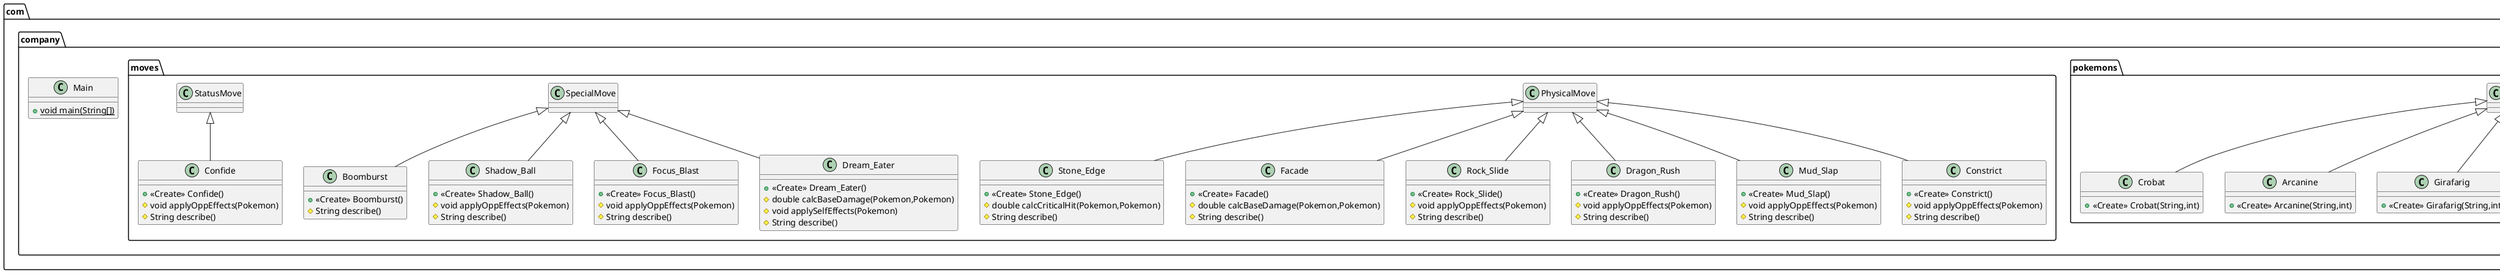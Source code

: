 @startuml
class com.company.pokemons.Crobat {
+ <<Create>> Crobat(String,int)
}
class com.company.moves.Stone_Edge {
+ <<Create>> Stone_Edge()
# double calcCriticalHit(Pokemon,Pokemon)
# String describe()
}
class com.company.moves.Boomburst {
+ <<Create>> Boomburst()
# String describe()
}
class com.company.moves.Shadow_Ball {
+ <<Create>> Shadow_Ball()
# void applyOppEffects(Pokemon)
# String describe()
}
class com.company.pokemons.Arcanine {
+ <<Create>> Arcanine(String,int)
}
class com.company.moves.Facade {
+ <<Create>> Facade()
# double calcBaseDamage(Pokemon,Pokemon)
# String describe()
}
class com.company.moves.Confide {
+ <<Create>> Confide()
# void applyOppEffects(Pokemon)
# String describe()
}
class com.company.moves.Rock_Slide {
+ <<Create>> Rock_Slide()
# void applyOppEffects(Pokemon)
# String describe()
}
class com.company.moves.Dragon_Rush {
+ <<Create>> Dragon_Rush()
# void applyOppEffects(Pokemon)
# String describe()
}
class com.company.moves.Focus_Blast {
+ <<Create>> Focus_Blast()
# void applyOppEffects(Pokemon)
# String describe()
}
class com.company.pokemons.Girafarig {
+ <<Create>> Girafarig(String,int)
}
class com.company.pokemons.Shiftry {
+ <<Create>> Shiftry(String,int)
}
class com.company.moves.Mud_Slap {
+ <<Create>> Mud_Slap()
# void applyOppEffects(Pokemon)
# String describe()
}
class com.company.moves.Constrict {
+ <<Create>> Constrict()
# void applyOppEffects(Pokemon)
# String describe()
}
class com.company.pokemons.Ledyba {
+ <<Create>> Ledyba(String,int)
}
class com.company.moves.Dream_Eater {
+ <<Create>> Dream_Eater()
# double calcBaseDamage(Pokemon,Pokemon)
# void applySelfEffects(Pokemon)
# String describe()
}
class com.company.pokemons.Wobbuffet {
+ <<Create>> Wobbuffet(String,int)
}
class com.company.Main {
+ {static} void main(String[])
}


com.company.pokemons.Pokemon <|-- com.company.pokemons.Crobat
com.company.moves.PhysicalMove <|-- com.company.moves.Stone_Edge
com.company.moves.SpecialMove <|-- com.company.moves.Boomburst
com.company.moves.SpecialMove <|-- com.company.moves.Shadow_Ball
com.company.pokemons.Pokemon <|-- com.company.pokemons.Arcanine
com.company.moves.PhysicalMove <|-- com.company.moves.Facade
com.company.moves.StatusMove <|-- com.company.moves.Confide
com.company.moves.PhysicalMove <|-- com.company.moves.Rock_Slide
com.company.moves.PhysicalMove <|-- com.company.moves.Dragon_Rush
com.company.moves.SpecialMove <|-- com.company.moves.Focus_Blast
com.company.pokemons.Pokemon <|-- com.company.pokemons.Girafarig
com.company.pokemons.Pokemon <|-- com.company.pokemons.Shiftry
com.company.moves.PhysicalMove <|-- com.company.moves.Mud_Slap
com.company.moves.PhysicalMove <|-- com.company.moves.Constrict
com.company.pokemons.Pokemon <|-- com.company.pokemons.Ledyba
com.company.moves.SpecialMove <|-- com.company.moves.Dream_Eater
com.company.pokemons.Pokemon <|-- com.company.pokemons.Wobbuffet
@enduml